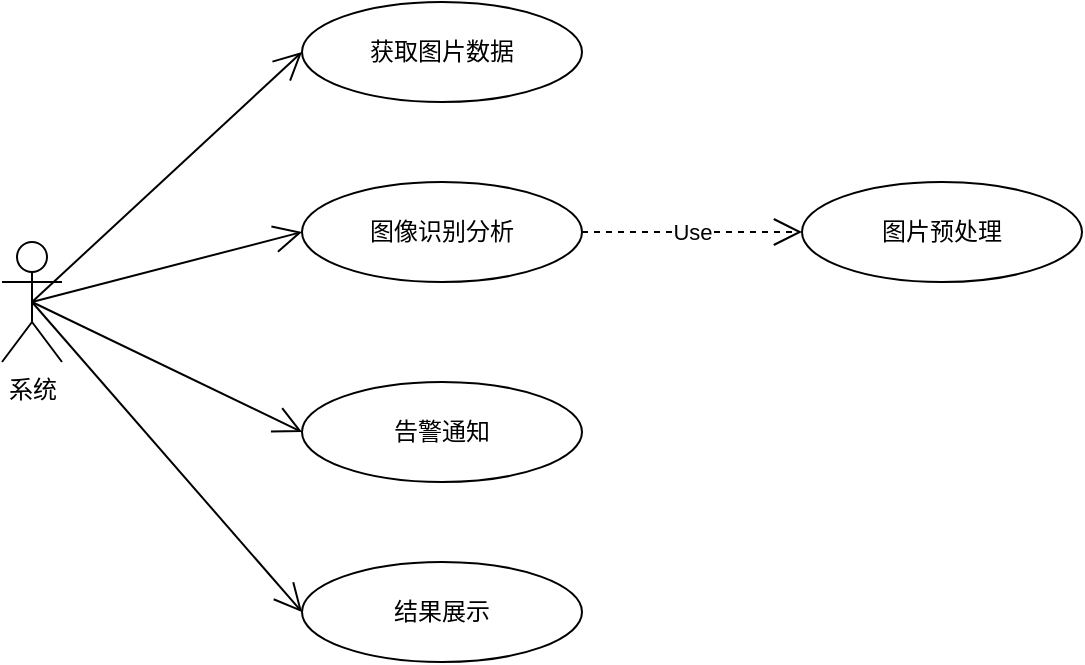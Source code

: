 <mxfile version="21.3.0" type="github">
  <diagram id="JMyDKwACiikPA5PDqxO_" name="第 1 页">
    <mxGraphModel dx="835" dy="478" grid="1" gridSize="10" guides="1" tooltips="1" connect="1" arrows="1" fold="1" page="1" pageScale="1" pageWidth="827" pageHeight="1169" math="0" shadow="0">
      <root>
        <mxCell id="0" />
        <mxCell id="1" parent="0" />
        <mxCell id="g7SeLuk7CauOoxri5W4V-1" value="系统" style="shape=umlActor;verticalLabelPosition=bottom;verticalAlign=top;html=1;" parent="1" vertex="1">
          <mxGeometry x="40" y="300" width="30" height="60" as="geometry" />
        </mxCell>
        <mxCell id="g7SeLuk7CauOoxri5W4V-2" value="获取图片数据" style="ellipse;whiteSpace=wrap;html=1;" parent="1" vertex="1">
          <mxGeometry x="190" y="180" width="140" height="50" as="geometry" />
        </mxCell>
        <mxCell id="g7SeLuk7CauOoxri5W4V-7" value="告警通知" style="ellipse;whiteSpace=wrap;html=1;" parent="1" vertex="1">
          <mxGeometry x="190" y="370" width="140" height="50" as="geometry" />
        </mxCell>
        <mxCell id="g7SeLuk7CauOoxri5W4V-8" value="结果展示" style="ellipse;whiteSpace=wrap;html=1;" parent="1" vertex="1">
          <mxGeometry x="190" y="460" width="140" height="50" as="geometry" />
        </mxCell>
        <mxCell id="g7SeLuk7CauOoxri5W4V-12" value="" style="endArrow=open;endFill=1;endSize=12;html=1;rounded=0;exitX=0.5;exitY=0.5;exitDx=0;exitDy=0;exitPerimeter=0;entryX=0;entryY=0.5;entryDx=0;entryDy=0;" parent="1" source="g7SeLuk7CauOoxri5W4V-1" target="g7SeLuk7CauOoxri5W4V-2" edge="1">
          <mxGeometry width="160" relative="1" as="geometry">
            <mxPoint x="80" y="430" as="sourcePoint" />
            <mxPoint x="240" y="430" as="targetPoint" />
          </mxGeometry>
        </mxCell>
        <mxCell id="g7SeLuk7CauOoxri5W4V-19" value="" style="endArrow=open;endFill=1;endSize=12;html=1;rounded=0;exitX=0.5;exitY=0.5;exitDx=0;exitDy=0;exitPerimeter=0;entryX=0;entryY=0.5;entryDx=0;entryDy=0;" parent="1" source="g7SeLuk7CauOoxri5W4V-1" target="g7SeLuk7CauOoxri5W4V-7" edge="1">
          <mxGeometry width="160" relative="1" as="geometry">
            <mxPoint x="65" y="335" as="sourcePoint" />
            <mxPoint x="190" y="205" as="targetPoint" />
          </mxGeometry>
        </mxCell>
        <mxCell id="g7SeLuk7CauOoxri5W4V-20" value="" style="endArrow=open;endFill=1;endSize=12;html=1;rounded=0;entryX=0;entryY=0.5;entryDx=0;entryDy=0;exitX=0.5;exitY=0.5;exitDx=0;exitDy=0;exitPerimeter=0;" parent="1" source="g7SeLuk7CauOoxri5W4V-1" target="g7SeLuk7CauOoxri5W4V-8" edge="1">
          <mxGeometry width="160" relative="1" as="geometry">
            <mxPoint x="60" y="330" as="sourcePoint" />
            <mxPoint x="245" y="225" as="targetPoint" />
          </mxGeometry>
        </mxCell>
        <mxCell id="u8QWw6zkIW7l7bdUOdDe-1" value="图像识别分析" style="ellipse;whiteSpace=wrap;html=1;" vertex="1" parent="1">
          <mxGeometry x="190" y="270" width="140" height="50" as="geometry" />
        </mxCell>
        <mxCell id="u8QWw6zkIW7l7bdUOdDe-2" value="" style="endArrow=open;endFill=1;endSize=12;html=1;rounded=0;exitX=0.5;exitY=0.5;exitDx=0;exitDy=0;exitPerimeter=0;entryX=0;entryY=0.5;entryDx=0;entryDy=0;" edge="1" parent="1" source="g7SeLuk7CauOoxri5W4V-1" target="u8QWw6zkIW7l7bdUOdDe-1">
          <mxGeometry width="160" relative="1" as="geometry">
            <mxPoint x="65" y="340" as="sourcePoint" />
            <mxPoint x="200" y="215" as="targetPoint" />
          </mxGeometry>
        </mxCell>
        <mxCell id="u8QWw6zkIW7l7bdUOdDe-3" value="图片预处理" style="ellipse;whiteSpace=wrap;html=1;" vertex="1" parent="1">
          <mxGeometry x="440" y="270" width="140" height="50" as="geometry" />
        </mxCell>
        <mxCell id="u8QWw6zkIW7l7bdUOdDe-4" value="Use" style="endArrow=open;endSize=12;dashed=1;html=1;rounded=0;exitX=1;exitY=0.5;exitDx=0;exitDy=0;entryX=0;entryY=0.5;entryDx=0;entryDy=0;" edge="1" parent="1" source="u8QWw6zkIW7l7bdUOdDe-1" target="u8QWw6zkIW7l7bdUOdDe-3">
          <mxGeometry width="160" relative="1" as="geometry">
            <mxPoint x="440" y="380" as="sourcePoint" />
            <mxPoint x="440" y="290" as="targetPoint" />
          </mxGeometry>
        </mxCell>
      </root>
    </mxGraphModel>
  </diagram>
</mxfile>
